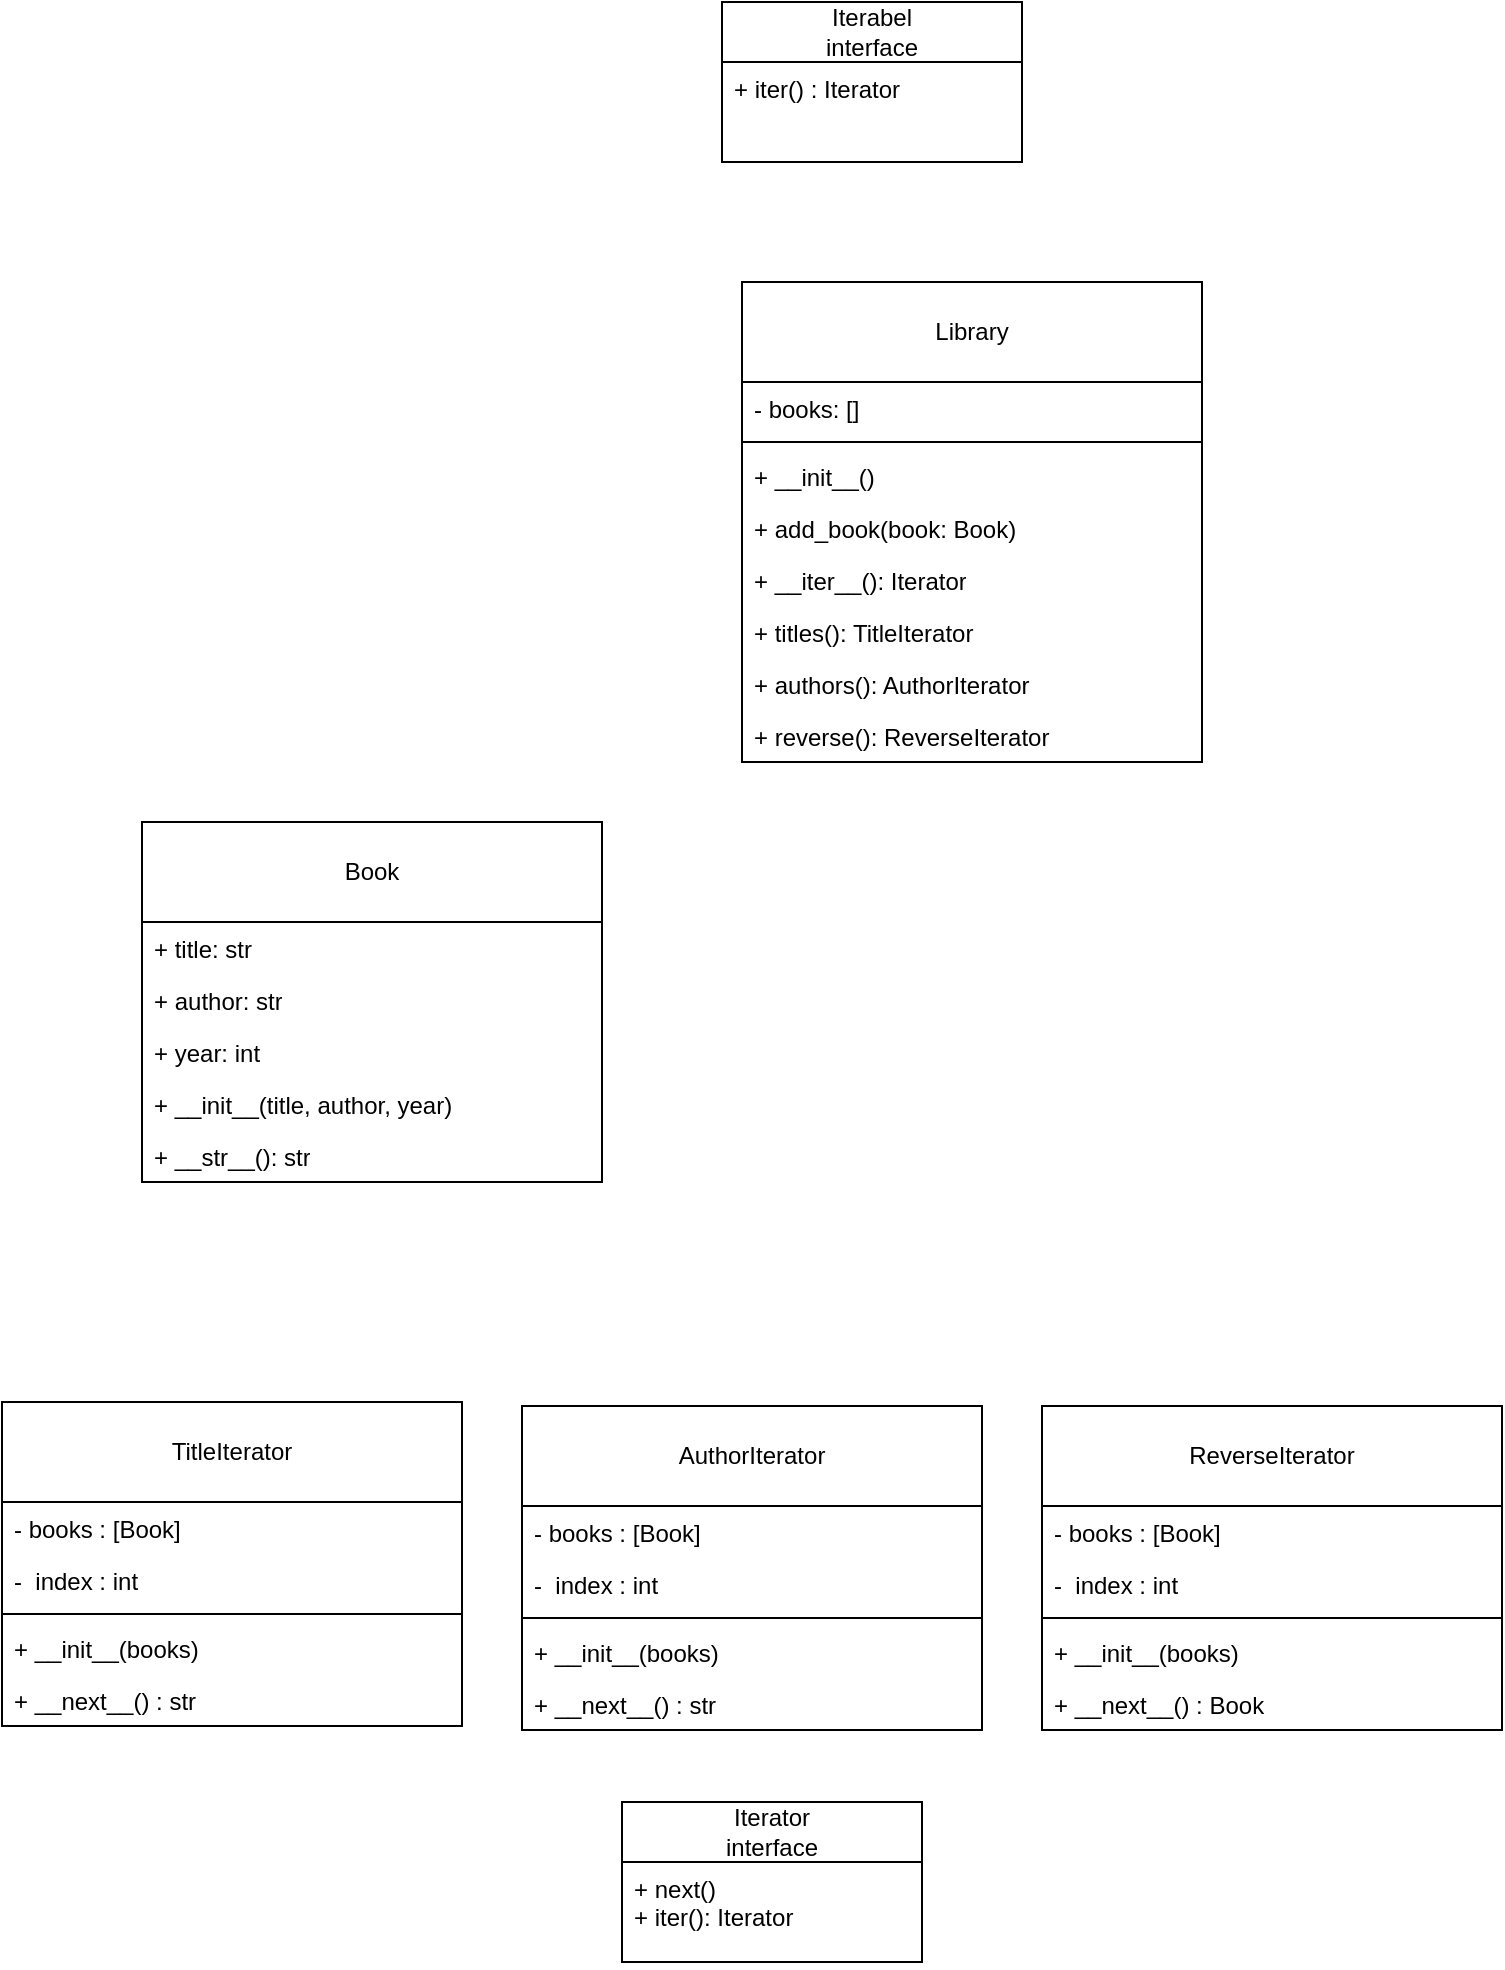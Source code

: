 <mxfile version="28.1.2">
  <diagram name="Page-1" id="rNxYf2W5d7gnso5SWJWy">
    <mxGraphModel dx="964" dy="1260" grid="1" gridSize="10" guides="1" tooltips="1" connect="1" arrows="1" fold="1" page="1" pageScale="1" pageWidth="850" pageHeight="1100" math="0" shadow="0">
      <root>
        <mxCell id="0" />
        <mxCell id="1" parent="0" />
        <mxCell id="Z4-m3loiSCZbqWPqjoBk-2" value="Book" style="swimlane;fontStyle=0;childLayout=stackLayout;horizontal=1;startSize=50;fillColor=none;horizontalStack=0;resizeParent=1;resizeParentMax=0;resizeLast=0;collapsible=1;marginBottom=0;whiteSpace=wrap;html=1;" vertex="1" parent="1">
          <mxGeometry x="210" y="450" width="230" height="180" as="geometry" />
        </mxCell>
        <mxCell id="Z4-m3loiSCZbqWPqjoBk-6" value="+ title: str" style="text;strokeColor=none;fillColor=none;align=left;verticalAlign=top;spacingLeft=4;spacingRight=4;overflow=hidden;rotatable=0;points=[[0,0.5],[1,0.5]];portConstraint=eastwest;whiteSpace=wrap;html=1;" vertex="1" parent="Z4-m3loiSCZbqWPqjoBk-2">
          <mxGeometry y="50" width="230" height="26" as="geometry" />
        </mxCell>
        <mxCell id="Z4-m3loiSCZbqWPqjoBk-7" value="+ author: str" style="text;strokeColor=none;fillColor=none;align=left;verticalAlign=top;spacingLeft=4;spacingRight=4;overflow=hidden;rotatable=0;points=[[0,0.5],[1,0.5]];portConstraint=eastwest;whiteSpace=wrap;html=1;" vertex="1" parent="Z4-m3loiSCZbqWPqjoBk-2">
          <mxGeometry y="76" width="230" height="26" as="geometry" />
        </mxCell>
        <mxCell id="Z4-m3loiSCZbqWPqjoBk-8" value="+ year: int" style="text;strokeColor=none;fillColor=none;align=left;verticalAlign=top;spacingLeft=4;spacingRight=4;overflow=hidden;rotatable=0;points=[[0,0.5],[1,0.5]];portConstraint=eastwest;whiteSpace=wrap;html=1;" vertex="1" parent="Z4-m3loiSCZbqWPqjoBk-2">
          <mxGeometry y="102" width="230" height="26" as="geometry" />
        </mxCell>
        <mxCell id="Z4-m3loiSCZbqWPqjoBk-5" value="+ __init__(title, author, year)" style="text;strokeColor=none;fillColor=none;align=left;verticalAlign=top;spacingLeft=4;spacingRight=4;overflow=hidden;rotatable=0;points=[[0,0.5],[1,0.5]];portConstraint=eastwest;whiteSpace=wrap;html=1;" vertex="1" parent="Z4-m3loiSCZbqWPqjoBk-2">
          <mxGeometry y="128" width="230" height="26" as="geometry" />
        </mxCell>
        <mxCell id="Z4-m3loiSCZbqWPqjoBk-9" value="+ __str__(): str" style="text;strokeColor=none;fillColor=none;align=left;verticalAlign=top;spacingLeft=4;spacingRight=4;overflow=hidden;rotatable=0;points=[[0,0.5],[1,0.5]];portConstraint=eastwest;whiteSpace=wrap;html=1;" vertex="1" parent="Z4-m3loiSCZbqWPqjoBk-2">
          <mxGeometry y="154" width="230" height="26" as="geometry" />
        </mxCell>
        <mxCell id="Z4-m3loiSCZbqWPqjoBk-10" value="TitleIterator" style="swimlane;fontStyle=0;childLayout=stackLayout;horizontal=1;startSize=50;fillColor=none;horizontalStack=0;resizeParent=1;resizeParentMax=0;resizeLast=0;collapsible=1;marginBottom=0;whiteSpace=wrap;html=1;" vertex="1" parent="1">
          <mxGeometry x="140" y="740" width="230" height="162" as="geometry" />
        </mxCell>
        <mxCell id="Z4-m3loiSCZbqWPqjoBk-40" value="- books : [Book]" style="text;strokeColor=none;fillColor=none;align=left;verticalAlign=top;spacingLeft=4;spacingRight=4;overflow=hidden;rotatable=0;points=[[0,0.5],[1,0.5]];portConstraint=eastwest;whiteSpace=wrap;html=1;" vertex="1" parent="Z4-m3loiSCZbqWPqjoBk-10">
          <mxGeometry y="50" width="230" height="26" as="geometry" />
        </mxCell>
        <mxCell id="Z4-m3loiSCZbqWPqjoBk-41" value="-&amp;nbsp; index : int" style="text;strokeColor=none;fillColor=none;align=left;verticalAlign=top;spacingLeft=4;spacingRight=4;overflow=hidden;rotatable=0;points=[[0,0.5],[1,0.5]];portConstraint=eastwest;whiteSpace=wrap;html=1;" vertex="1" parent="Z4-m3loiSCZbqWPqjoBk-10">
          <mxGeometry y="76" width="230" height="26" as="geometry" />
        </mxCell>
        <mxCell id="Z4-m3loiSCZbqWPqjoBk-42" value="" style="line;strokeWidth=1;fillColor=none;align=left;verticalAlign=middle;spacingTop=-1;spacingLeft=3;spacingRight=3;rotatable=0;labelPosition=right;points=[];portConstraint=eastwest;strokeColor=inherit;" vertex="1" parent="Z4-m3loiSCZbqWPqjoBk-10">
          <mxGeometry y="102" width="230" height="8" as="geometry" />
        </mxCell>
        <mxCell id="Z4-m3loiSCZbqWPqjoBk-37" value="+ __init__(books)" style="text;strokeColor=none;fillColor=none;align=left;verticalAlign=top;spacingLeft=4;spacingRight=4;overflow=hidden;rotatable=0;points=[[0,0.5],[1,0.5]];portConstraint=eastwest;whiteSpace=wrap;html=1;" vertex="1" parent="Z4-m3loiSCZbqWPqjoBk-10">
          <mxGeometry y="110" width="230" height="26" as="geometry" />
        </mxCell>
        <mxCell id="Z4-m3loiSCZbqWPqjoBk-14" value="+ __next__() : str" style="text;strokeColor=none;fillColor=none;align=left;verticalAlign=top;spacingLeft=4;spacingRight=4;overflow=hidden;rotatable=0;points=[[0,0.5],[1,0.5]];portConstraint=eastwest;whiteSpace=wrap;html=1;" vertex="1" parent="Z4-m3loiSCZbqWPqjoBk-10">
          <mxGeometry y="136" width="230" height="26" as="geometry" />
        </mxCell>
        <mxCell id="Z4-m3loiSCZbqWPqjoBk-28" value="Library" style="swimlane;fontStyle=0;childLayout=stackLayout;horizontal=1;startSize=50;fillColor=none;horizontalStack=0;resizeParent=1;resizeParentMax=0;resizeLast=0;collapsible=1;marginBottom=0;whiteSpace=wrap;html=1;" vertex="1" parent="1">
          <mxGeometry x="510" y="180" width="230" height="240" as="geometry" />
        </mxCell>
        <mxCell id="Z4-m3loiSCZbqWPqjoBk-30" value="- books: []" style="text;strokeColor=none;fillColor=none;align=left;verticalAlign=top;spacingLeft=4;spacingRight=4;overflow=hidden;rotatable=0;points=[[0,0.5],[1,0.5]];portConstraint=eastwest;whiteSpace=wrap;html=1;" vertex="1" parent="Z4-m3loiSCZbqWPqjoBk-28">
          <mxGeometry y="50" width="230" height="26" as="geometry" />
        </mxCell>
        <mxCell id="Z4-m3loiSCZbqWPqjoBk-55" value="" style="line;strokeWidth=1;fillColor=none;align=left;verticalAlign=middle;spacingTop=-1;spacingLeft=3;spacingRight=3;rotatable=0;labelPosition=right;points=[];portConstraint=eastwest;strokeColor=inherit;" vertex="1" parent="Z4-m3loiSCZbqWPqjoBk-28">
          <mxGeometry y="76" width="230" height="8" as="geometry" />
        </mxCell>
        <mxCell id="Z4-m3loiSCZbqWPqjoBk-29" value="+ __init__()" style="text;strokeColor=none;fillColor=none;align=left;verticalAlign=top;spacingLeft=4;spacingRight=4;overflow=hidden;rotatable=0;points=[[0,0.5],[1,0.5]];portConstraint=eastwest;whiteSpace=wrap;html=1;" vertex="1" parent="Z4-m3loiSCZbqWPqjoBk-28">
          <mxGeometry y="84" width="230" height="26" as="geometry" />
        </mxCell>
        <mxCell id="Z4-m3loiSCZbqWPqjoBk-31" value="+ add_book(book: Book)" style="text;strokeColor=none;fillColor=none;align=left;verticalAlign=top;spacingLeft=4;spacingRight=4;overflow=hidden;rotatable=0;points=[[0,0.5],[1,0.5]];portConstraint=eastwest;whiteSpace=wrap;html=1;" vertex="1" parent="Z4-m3loiSCZbqWPqjoBk-28">
          <mxGeometry y="110" width="230" height="26" as="geometry" />
        </mxCell>
        <mxCell id="Z4-m3loiSCZbqWPqjoBk-32" value="+ __iter__(): Iterator" style="text;strokeColor=none;fillColor=none;align=left;verticalAlign=top;spacingLeft=4;spacingRight=4;overflow=hidden;rotatable=0;points=[[0,0.5],[1,0.5]];portConstraint=eastwest;whiteSpace=wrap;html=1;" vertex="1" parent="Z4-m3loiSCZbqWPqjoBk-28">
          <mxGeometry y="136" width="230" height="26" as="geometry" />
        </mxCell>
        <mxCell id="Z4-m3loiSCZbqWPqjoBk-33" value="+ titles(): TitleIterator" style="text;strokeColor=none;fillColor=none;align=left;verticalAlign=top;spacingLeft=4;spacingRight=4;overflow=hidden;rotatable=0;points=[[0,0.5],[1,0.5]];portConstraint=eastwest;whiteSpace=wrap;html=1;" vertex="1" parent="Z4-m3loiSCZbqWPqjoBk-28">
          <mxGeometry y="162" width="230" height="26" as="geometry" />
        </mxCell>
        <mxCell id="Z4-m3loiSCZbqWPqjoBk-34" value="+ authors(): AuthorIterator" style="text;strokeColor=none;fillColor=none;align=left;verticalAlign=top;spacingLeft=4;spacingRight=4;overflow=hidden;rotatable=0;points=[[0,0.5],[1,0.5]];portConstraint=eastwest;whiteSpace=wrap;html=1;" vertex="1" parent="Z4-m3loiSCZbqWPqjoBk-28">
          <mxGeometry y="188" width="230" height="26" as="geometry" />
        </mxCell>
        <mxCell id="Z4-m3loiSCZbqWPqjoBk-35" value="+ reverse(): ReverseIterator" style="text;strokeColor=none;fillColor=none;align=left;verticalAlign=top;spacingLeft=4;spacingRight=4;overflow=hidden;rotatable=0;points=[[0,0.5],[1,0.5]];portConstraint=eastwest;whiteSpace=wrap;html=1;" vertex="1" parent="Z4-m3loiSCZbqWPqjoBk-28">
          <mxGeometry y="214" width="230" height="26" as="geometry" />
        </mxCell>
        <mxCell id="Z4-m3loiSCZbqWPqjoBk-43" value="AuthorIterator" style="swimlane;fontStyle=0;childLayout=stackLayout;horizontal=1;startSize=50;fillColor=none;horizontalStack=0;resizeParent=1;resizeParentMax=0;resizeLast=0;collapsible=1;marginBottom=0;whiteSpace=wrap;html=1;" vertex="1" parent="1">
          <mxGeometry x="400" y="742" width="230" height="162" as="geometry" />
        </mxCell>
        <mxCell id="Z4-m3loiSCZbqWPqjoBk-44" value="- books : [Book]" style="text;strokeColor=none;fillColor=none;align=left;verticalAlign=top;spacingLeft=4;spacingRight=4;overflow=hidden;rotatable=0;points=[[0,0.5],[1,0.5]];portConstraint=eastwest;whiteSpace=wrap;html=1;" vertex="1" parent="Z4-m3loiSCZbqWPqjoBk-43">
          <mxGeometry y="50" width="230" height="26" as="geometry" />
        </mxCell>
        <mxCell id="Z4-m3loiSCZbqWPqjoBk-45" value="-&amp;nbsp; index : int" style="text;strokeColor=none;fillColor=none;align=left;verticalAlign=top;spacingLeft=4;spacingRight=4;overflow=hidden;rotatable=0;points=[[0,0.5],[1,0.5]];portConstraint=eastwest;whiteSpace=wrap;html=1;" vertex="1" parent="Z4-m3loiSCZbqWPqjoBk-43">
          <mxGeometry y="76" width="230" height="26" as="geometry" />
        </mxCell>
        <mxCell id="Z4-m3loiSCZbqWPqjoBk-46" value="" style="line;strokeWidth=1;fillColor=none;align=left;verticalAlign=middle;spacingTop=-1;spacingLeft=3;spacingRight=3;rotatable=0;labelPosition=right;points=[];portConstraint=eastwest;strokeColor=inherit;" vertex="1" parent="Z4-m3loiSCZbqWPqjoBk-43">
          <mxGeometry y="102" width="230" height="8" as="geometry" />
        </mxCell>
        <mxCell id="Z4-m3loiSCZbqWPqjoBk-47" value="+ __init__(books)" style="text;strokeColor=none;fillColor=none;align=left;verticalAlign=top;spacingLeft=4;spacingRight=4;overflow=hidden;rotatable=0;points=[[0,0.5],[1,0.5]];portConstraint=eastwest;whiteSpace=wrap;html=1;" vertex="1" parent="Z4-m3loiSCZbqWPqjoBk-43">
          <mxGeometry y="110" width="230" height="26" as="geometry" />
        </mxCell>
        <mxCell id="Z4-m3loiSCZbqWPqjoBk-48" value="+ __next__() : str" style="text;strokeColor=none;fillColor=none;align=left;verticalAlign=top;spacingLeft=4;spacingRight=4;overflow=hidden;rotatable=0;points=[[0,0.5],[1,0.5]];portConstraint=eastwest;whiteSpace=wrap;html=1;" vertex="1" parent="Z4-m3loiSCZbqWPqjoBk-43">
          <mxGeometry y="136" width="230" height="26" as="geometry" />
        </mxCell>
        <mxCell id="Z4-m3loiSCZbqWPqjoBk-49" value="ReverseIterator" style="swimlane;fontStyle=0;childLayout=stackLayout;horizontal=1;startSize=50;fillColor=none;horizontalStack=0;resizeParent=1;resizeParentMax=0;resizeLast=0;collapsible=1;marginBottom=0;whiteSpace=wrap;html=1;" vertex="1" parent="1">
          <mxGeometry x="660" y="742" width="230" height="162" as="geometry" />
        </mxCell>
        <mxCell id="Z4-m3loiSCZbqWPqjoBk-50" value="- books : [Book]" style="text;strokeColor=none;fillColor=none;align=left;verticalAlign=top;spacingLeft=4;spacingRight=4;overflow=hidden;rotatable=0;points=[[0,0.5],[1,0.5]];portConstraint=eastwest;whiteSpace=wrap;html=1;" vertex="1" parent="Z4-m3loiSCZbqWPqjoBk-49">
          <mxGeometry y="50" width="230" height="26" as="geometry" />
        </mxCell>
        <mxCell id="Z4-m3loiSCZbqWPqjoBk-51" value="-&amp;nbsp; index : int" style="text;strokeColor=none;fillColor=none;align=left;verticalAlign=top;spacingLeft=4;spacingRight=4;overflow=hidden;rotatable=0;points=[[0,0.5],[1,0.5]];portConstraint=eastwest;whiteSpace=wrap;html=1;" vertex="1" parent="Z4-m3loiSCZbqWPqjoBk-49">
          <mxGeometry y="76" width="230" height="26" as="geometry" />
        </mxCell>
        <mxCell id="Z4-m3loiSCZbqWPqjoBk-52" value="" style="line;strokeWidth=1;fillColor=none;align=left;verticalAlign=middle;spacingTop=-1;spacingLeft=3;spacingRight=3;rotatable=0;labelPosition=right;points=[];portConstraint=eastwest;strokeColor=inherit;" vertex="1" parent="Z4-m3loiSCZbqWPqjoBk-49">
          <mxGeometry y="102" width="230" height="8" as="geometry" />
        </mxCell>
        <mxCell id="Z4-m3loiSCZbqWPqjoBk-53" value="+ __init__(books)" style="text;strokeColor=none;fillColor=none;align=left;verticalAlign=top;spacingLeft=4;spacingRight=4;overflow=hidden;rotatable=0;points=[[0,0.5],[1,0.5]];portConstraint=eastwest;whiteSpace=wrap;html=1;" vertex="1" parent="Z4-m3loiSCZbqWPqjoBk-49">
          <mxGeometry y="110" width="230" height="26" as="geometry" />
        </mxCell>
        <mxCell id="Z4-m3loiSCZbqWPqjoBk-54" value="+ __next__() : Book" style="text;strokeColor=none;fillColor=none;align=left;verticalAlign=top;spacingLeft=4;spacingRight=4;overflow=hidden;rotatable=0;points=[[0,0.5],[1,0.5]];portConstraint=eastwest;whiteSpace=wrap;html=1;" vertex="1" parent="Z4-m3loiSCZbqWPqjoBk-49">
          <mxGeometry y="136" width="230" height="26" as="geometry" />
        </mxCell>
        <mxCell id="Z4-m3loiSCZbqWPqjoBk-56" value="&lt;div&gt;Iterabel&lt;/div&gt;&lt;div&gt;interface&lt;/div&gt;" style="swimlane;fontStyle=0;childLayout=stackLayout;horizontal=1;startSize=30;fillColor=none;horizontalStack=0;resizeParent=1;resizeParentMax=0;resizeLast=0;collapsible=1;marginBottom=0;whiteSpace=wrap;html=1;" vertex="1" parent="1">
          <mxGeometry x="500" y="40" width="150" height="80" as="geometry" />
        </mxCell>
        <mxCell id="Z4-m3loiSCZbqWPqjoBk-57" value="+ iter() : Iterator" style="text;strokeColor=none;fillColor=none;align=left;verticalAlign=top;spacingLeft=4;spacingRight=4;overflow=hidden;rotatable=0;points=[[0,0.5],[1,0.5]];portConstraint=eastwest;whiteSpace=wrap;html=1;" vertex="1" parent="Z4-m3loiSCZbqWPqjoBk-56">
          <mxGeometry y="30" width="150" height="50" as="geometry" />
        </mxCell>
        <mxCell id="Z4-m3loiSCZbqWPqjoBk-58" value="&lt;div&gt;Iterator&lt;/div&gt;&lt;div&gt;interface&lt;/div&gt;" style="swimlane;fontStyle=0;childLayout=stackLayout;horizontal=1;startSize=30;fillColor=none;horizontalStack=0;resizeParent=1;resizeParentMax=0;resizeLast=0;collapsible=1;marginBottom=0;whiteSpace=wrap;html=1;" vertex="1" parent="1">
          <mxGeometry x="450" y="940" width="150" height="80" as="geometry" />
        </mxCell>
        <mxCell id="Z4-m3loiSCZbqWPqjoBk-59" value="&lt;div&gt;+ next()&lt;/div&gt;&lt;div&gt;+ iter(): Iterator&lt;/div&gt;" style="text;strokeColor=none;fillColor=none;align=left;verticalAlign=top;spacingLeft=4;spacingRight=4;overflow=hidden;rotatable=0;points=[[0,0.5],[1,0.5]];portConstraint=eastwest;whiteSpace=wrap;html=1;" vertex="1" parent="Z4-m3loiSCZbqWPqjoBk-58">
          <mxGeometry y="30" width="150" height="50" as="geometry" />
        </mxCell>
      </root>
    </mxGraphModel>
  </diagram>
</mxfile>

